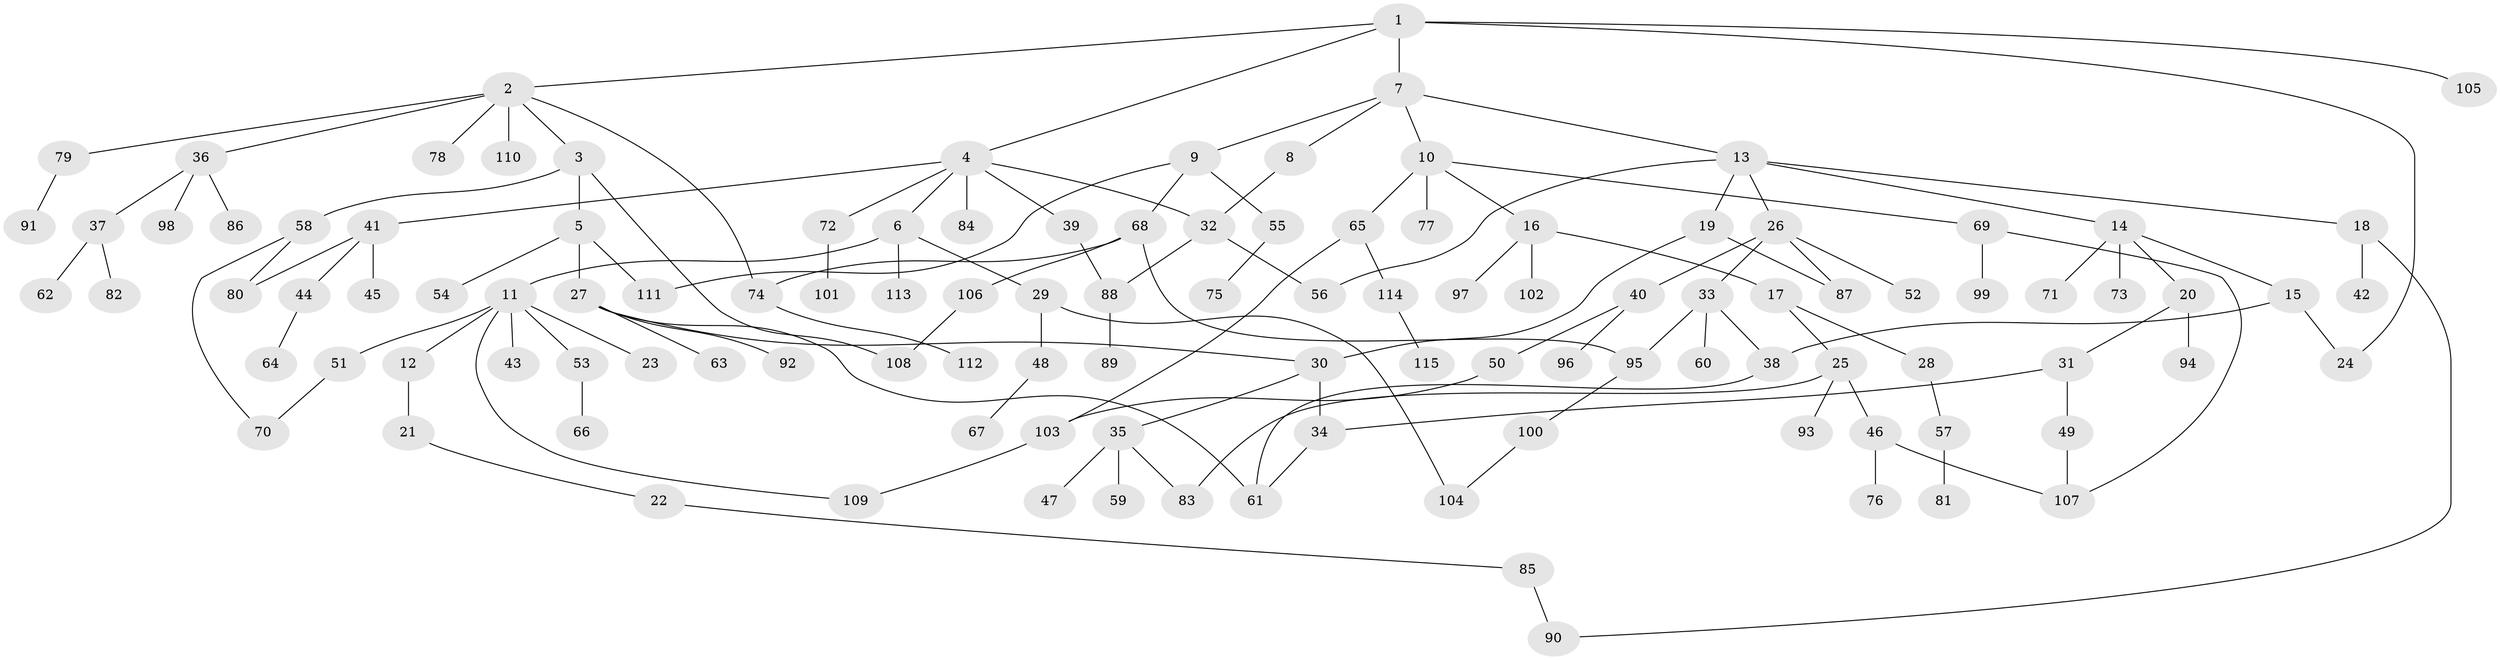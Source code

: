 // coarse degree distribution, {10: 0.014492753623188406, 7: 0.043478260869565216, 5: 0.028985507246376812, 4: 0.13043478260869565, 18: 0.014492753623188406, 2: 0.21739130434782608, 3: 0.10144927536231885, 1: 0.43478260869565216, 6: 0.014492753623188406}
// Generated by graph-tools (version 1.1) at 2025/16/03/04/25 18:16:59]
// undirected, 115 vertices, 137 edges
graph export_dot {
graph [start="1"]
  node [color=gray90,style=filled];
  1;
  2;
  3;
  4;
  5;
  6;
  7;
  8;
  9;
  10;
  11;
  12;
  13;
  14;
  15;
  16;
  17;
  18;
  19;
  20;
  21;
  22;
  23;
  24;
  25;
  26;
  27;
  28;
  29;
  30;
  31;
  32;
  33;
  34;
  35;
  36;
  37;
  38;
  39;
  40;
  41;
  42;
  43;
  44;
  45;
  46;
  47;
  48;
  49;
  50;
  51;
  52;
  53;
  54;
  55;
  56;
  57;
  58;
  59;
  60;
  61;
  62;
  63;
  64;
  65;
  66;
  67;
  68;
  69;
  70;
  71;
  72;
  73;
  74;
  75;
  76;
  77;
  78;
  79;
  80;
  81;
  82;
  83;
  84;
  85;
  86;
  87;
  88;
  89;
  90;
  91;
  92;
  93;
  94;
  95;
  96;
  97;
  98;
  99;
  100;
  101;
  102;
  103;
  104;
  105;
  106;
  107;
  108;
  109;
  110;
  111;
  112;
  113;
  114;
  115;
  1 -- 2;
  1 -- 4;
  1 -- 7;
  1 -- 24;
  1 -- 105;
  2 -- 3;
  2 -- 36;
  2 -- 78;
  2 -- 79;
  2 -- 110;
  2 -- 74;
  3 -- 5;
  3 -- 58;
  3 -- 108;
  4 -- 6;
  4 -- 32;
  4 -- 39;
  4 -- 41;
  4 -- 72;
  4 -- 84;
  5 -- 27;
  5 -- 54;
  5 -- 111;
  6 -- 11;
  6 -- 29;
  6 -- 113;
  7 -- 8;
  7 -- 9;
  7 -- 10;
  7 -- 13;
  8 -- 32;
  9 -- 55;
  9 -- 68;
  9 -- 111;
  10 -- 16;
  10 -- 65;
  10 -- 69;
  10 -- 77;
  11 -- 12;
  11 -- 23;
  11 -- 43;
  11 -- 51;
  11 -- 53;
  11 -- 109;
  12 -- 21;
  13 -- 14;
  13 -- 18;
  13 -- 19;
  13 -- 26;
  13 -- 56;
  14 -- 15;
  14 -- 20;
  14 -- 71;
  14 -- 73;
  15 -- 24;
  15 -- 38;
  16 -- 17;
  16 -- 97;
  16 -- 102;
  17 -- 25;
  17 -- 28;
  18 -- 42;
  18 -- 90;
  19 -- 30;
  19 -- 87;
  20 -- 31;
  20 -- 94;
  21 -- 22;
  22 -- 85;
  25 -- 46;
  25 -- 93;
  25 -- 83;
  26 -- 33;
  26 -- 40;
  26 -- 52;
  26 -- 87;
  27 -- 63;
  27 -- 92;
  27 -- 61;
  27 -- 30;
  28 -- 57;
  29 -- 48;
  29 -- 104;
  30 -- 35;
  30 -- 34;
  31 -- 34;
  31 -- 49;
  32 -- 56;
  32 -- 88;
  33 -- 38;
  33 -- 60;
  33 -- 95;
  34 -- 61;
  35 -- 47;
  35 -- 59;
  35 -- 83;
  36 -- 37;
  36 -- 86;
  36 -- 98;
  37 -- 62;
  37 -- 82;
  38 -- 61;
  39 -- 88;
  40 -- 50;
  40 -- 96;
  41 -- 44;
  41 -- 45;
  41 -- 80;
  44 -- 64;
  46 -- 76;
  46 -- 107;
  48 -- 67;
  49 -- 107;
  50 -- 103;
  51 -- 70;
  53 -- 66;
  55 -- 75;
  57 -- 81;
  58 -- 70;
  58 -- 80;
  65 -- 103;
  65 -- 114;
  68 -- 74;
  68 -- 95;
  68 -- 106;
  69 -- 99;
  69 -- 107;
  72 -- 101;
  74 -- 112;
  79 -- 91;
  85 -- 90;
  88 -- 89;
  95 -- 100;
  100 -- 104;
  103 -- 109;
  106 -- 108;
  114 -- 115;
}
